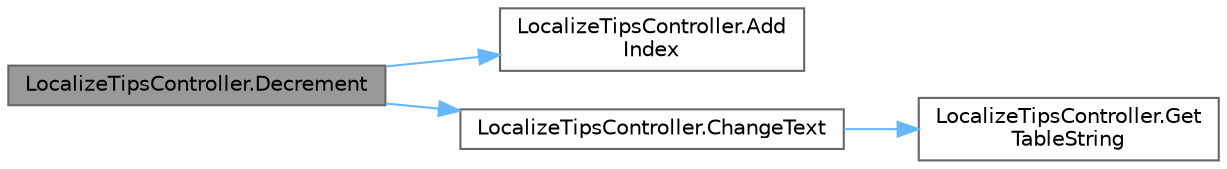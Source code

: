 digraph "LocalizeTipsController.Decrement"
{
 // LATEX_PDF_SIZE
  bgcolor="transparent";
  edge [fontname=Helvetica,fontsize=10,labelfontname=Helvetica,labelfontsize=10];
  node [fontname=Helvetica,fontsize=10,shape=box,height=0.2,width=0.4];
  rankdir="LR";
  Node1 [id="Node000001",label="LocalizeTipsController.Decrement",height=0.2,width=0.4,color="gray40", fillcolor="grey60", style="filled", fontcolor="black",tooltip=" "];
  Node1 -> Node2 [id="edge1_Node000001_Node000002",color="steelblue1",style="solid",tooltip=" "];
  Node2 [id="Node000002",label="LocalizeTipsController.Add\lIndex",height=0.2,width=0.4,color="grey40", fillcolor="white", style="filled",URL="$class_localize_tips_controller.html#aee3985adee2570597f16ab9e196880b5",tooltip=" "];
  Node1 -> Node3 [id="edge2_Node000001_Node000003",color="steelblue1",style="solid",tooltip=" "];
  Node3 [id="Node000003",label="LocalizeTipsController.ChangeText",height=0.2,width=0.4,color="grey40", fillcolor="white", style="filled",URL="$class_localize_tips_controller.html#a9cbd6256e8889b8332b37ca54578096a",tooltip=" "];
  Node3 -> Node4 [id="edge3_Node000003_Node000004",color="steelblue1",style="solid",tooltip=" "];
  Node4 [id="Node000004",label="LocalizeTipsController.Get\lTableString",height=0.2,width=0.4,color="grey40", fillcolor="white", style="filled",URL="$class_localize_tips_controller.html#a886f18e2d7f36e527e2fb527f6b750f1",tooltip=" "];
}
